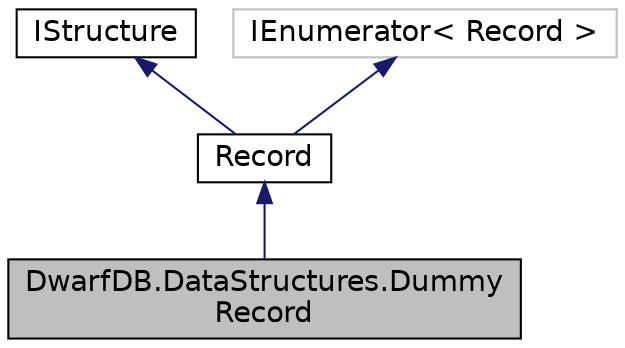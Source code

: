 digraph "DwarfDB.DataStructures.DummyRecord"
{
  edge [fontname="Helvetica",fontsize="14",labelfontname="Helvetica",labelfontsize="14"];
  node [fontname="Helvetica",fontsize="14",shape=record];
  Node1 [label="DwarfDB.DataStructures.Dummy\lRecord",height=0.2,width=0.4,color="black", fillcolor="grey75", style="filled", fontcolor="black"];
  Node2 -> Node1 [dir="back",color="midnightblue",fontsize="14",style="solid",fontname="Helvetica"];
  Node2 [label="Record",height=0.2,width=0.4,color="black", fillcolor="white", style="filled",URL="$d1/d31/class_dwarf_d_b_1_1_data_structures_1_1_record.html",tooltip="Record is the element of DataContainer "];
  Node3 -> Node2 [dir="back",color="midnightblue",fontsize="14",style="solid",fontname="Helvetica"];
  Node3 [label="IStructure",height=0.2,width=0.4,color="black", fillcolor="white", style="filled",URL="$d2/d8a/interface_dwarf_d_b_1_1_data_structures_1_1_i_structure.html",tooltip="An interface for DwarfDB data structures, such as: DataContainer and Record "];
  Node4 -> Node2 [dir="back",color="midnightblue",fontsize="14",style="solid",fontname="Helvetica"];
  Node4 [label="IEnumerator\< Record \>",height=0.2,width=0.4,color="grey75", fillcolor="white", style="filled"];
}
